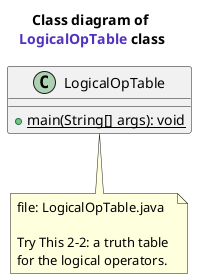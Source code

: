 @startuml
title Class diagram of \n<font name=monospace><color #5132be>LogicalOpTable</color></font> class

class LogicalOpTable {
    {method} + {static} main(String[] args): void
}
note bottom of LogicalOpTable
    file: LogicalOpTable.java
    
    Try This 2-2: a truth table 
    for the logical operators.
end note
@enduml
